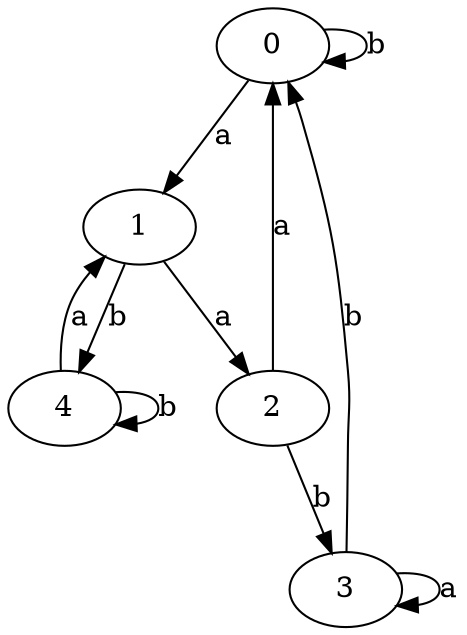 digraph {
 ranksep=0.5;
 d2tdocpreamble = "\usetikzlibrary{automata}";
 d2tfigpreamble = "\tikzstyle{every state}= [ draw=blue!50,very thick,fill=blue!20]  \tikzstyle{auto}= [fill=white]";
 node [style="state"];
 edge [lblstyle="auto",topath="bend right", len=4  ]
  "0" [label="0",style = "state, accepting"];
  "1" [label="1",style = "state, initial"];
  "2" [label="2",];
  "3" [label="3",];
  "4" [label="4",];
  "0" -> "0" [label="b",topath="loop above"];
  "0" -> "1" [label="a"];
  "1" -> "2" [label="a"];
  "1" -> "4" [label="b"];
  "2" -> "0" [label="a"];
  "2" -> "3" [label="b"];
  "3" -> "0" [label="b"];
  "3" -> "3" [label="a",topath="loop above"];
  "4" -> "1" [label="a"];
  "4" -> "4" [label="b",topath="loop above"];
}
